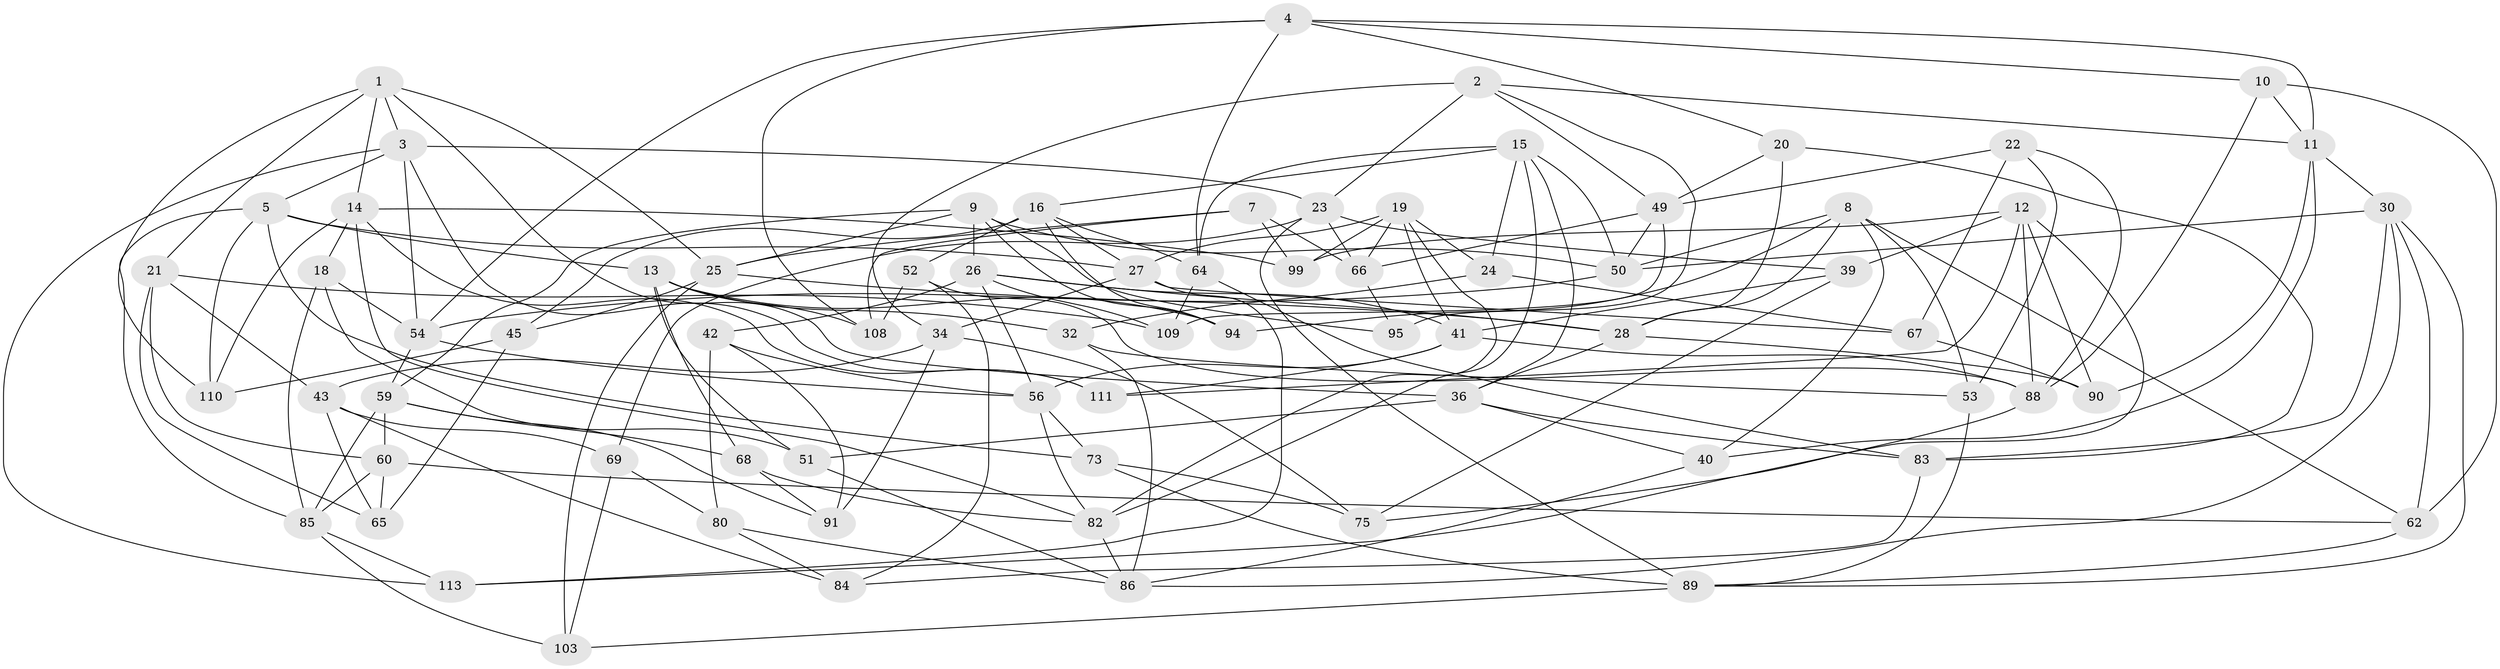 // original degree distribution, {4: 1.0}
// Generated by graph-tools (version 1.1) at 2025/11/02/27/25 16:11:48]
// undirected, 73 vertices, 181 edges
graph export_dot {
graph [start="1"]
  node [color=gray90,style=filled];
  1 [super="+63"];
  2 [super="+6"];
  3 [super="+81"];
  4 [super="+29"];
  5 [super="+55"];
  7;
  8 [super="+31"];
  9 [super="+57"];
  10;
  11 [super="+38"];
  12 [super="+17"];
  13 [super="+47"];
  14 [super="+98"];
  15 [super="+48"];
  16 [super="+33"];
  18;
  19 [super="+93"];
  20;
  21 [super="+37"];
  22;
  23 [super="+74"];
  24;
  25 [super="+77"];
  26 [super="+107"];
  27 [super="+44"];
  28 [super="+46"];
  30 [super="+35"];
  32;
  34 [super="+61"];
  36 [super="+79"];
  39;
  40;
  41 [super="+92"];
  42;
  43 [super="+101"];
  45;
  49 [super="+104"];
  50 [super="+58"];
  51;
  52;
  53;
  54 [super="+72"];
  56 [super="+76"];
  59 [super="+112"];
  60 [super="+70"];
  62 [super="+71"];
  64 [super="+78"];
  65;
  66 [super="+100"];
  67;
  68;
  69;
  73;
  75;
  80;
  82 [super="+97"];
  83 [super="+105"];
  84;
  85 [super="+106"];
  86 [super="+87"];
  88 [super="+96"];
  89 [super="+102"];
  90;
  91;
  94;
  95;
  99;
  103;
  108;
  109;
  110;
  111;
  113;
  1 -- 14;
  1 -- 110;
  1 -- 21;
  1 -- 3;
  1 -- 36;
  1 -- 25;
  2 -- 34 [weight=2];
  2 -- 95;
  2 -- 11;
  2 -- 23;
  2 -- 49;
  3 -- 113;
  3 -- 5;
  3 -- 54;
  3 -- 111;
  3 -- 23;
  4 -- 54;
  4 -- 20;
  4 -- 11;
  4 -- 64;
  4 -- 108;
  4 -- 10;
  5 -- 73;
  5 -- 85;
  5 -- 110;
  5 -- 13;
  5 -- 27;
  7 -- 108;
  7 -- 99;
  7 -- 66;
  7 -- 25;
  8 -- 40;
  8 -- 94;
  8 -- 28;
  8 -- 53;
  8 -- 62;
  8 -- 50;
  9 -- 94;
  9 -- 26;
  9 -- 59;
  9 -- 95;
  9 -- 50;
  9 -- 25;
  10 -- 88;
  10 -- 11;
  10 -- 62;
  11 -- 90;
  11 -- 30;
  11 -- 40;
  12 -- 90;
  12 -- 75;
  12 -- 88;
  12 -- 99;
  12 -- 39;
  12 -- 111;
  13 -- 108;
  13 -- 68;
  13 -- 51;
  13 -- 32;
  13 -- 94;
  14 -- 82;
  14 -- 111;
  14 -- 110;
  14 -- 18;
  14 -- 99;
  15 -- 50;
  15 -- 82;
  15 -- 24;
  15 -- 16;
  15 -- 36;
  15 -- 64;
  16 -- 64;
  16 -- 52;
  16 -- 45;
  16 -- 94;
  16 -- 27;
  18 -- 51;
  18 -- 85;
  18 -- 54;
  19 -- 99;
  19 -- 27;
  19 -- 82;
  19 -- 24;
  19 -- 41;
  19 -- 66;
  20 -- 28;
  20 -- 49;
  20 -- 83;
  21 -- 43 [weight=2];
  21 -- 65;
  21 -- 109;
  21 -- 60;
  22 -- 53;
  22 -- 67;
  22 -- 88;
  22 -- 49;
  23 -- 66;
  23 -- 89;
  23 -- 69;
  23 -- 39;
  24 -- 67;
  24 -- 32;
  25 -- 45;
  25 -- 103;
  25 -- 28;
  26 -- 56;
  26 -- 42;
  26 -- 28;
  26 -- 109;
  26 -- 41;
  27 -- 67;
  27 -- 34;
  27 -- 113;
  28 -- 90;
  28 -- 36;
  30 -- 62;
  30 -- 89;
  30 -- 50;
  30 -- 83;
  30 -- 86;
  32 -- 53;
  32 -- 86;
  34 -- 75;
  34 -- 91;
  34 -- 43;
  36 -- 40;
  36 -- 51;
  36 -- 83;
  39 -- 75;
  39 -- 41;
  40 -- 86;
  41 -- 111;
  41 -- 88;
  41 -- 56;
  42 -- 91;
  42 -- 56;
  42 -- 80;
  43 -- 65;
  43 -- 84;
  43 -- 69;
  45 -- 65;
  45 -- 110;
  49 -- 109;
  49 -- 66;
  49 -- 50;
  50 -- 54;
  51 -- 86;
  52 -- 84;
  52 -- 88;
  52 -- 108;
  53 -- 89;
  54 -- 56;
  54 -- 59;
  56 -- 82;
  56 -- 73;
  59 -- 91;
  59 -- 60;
  59 -- 85;
  59 -- 68;
  60 -- 62 [weight=2];
  60 -- 65;
  60 -- 85;
  62 -- 89;
  64 -- 83 [weight=2];
  64 -- 109;
  66 -- 95 [weight=2];
  67 -- 90;
  68 -- 91;
  68 -- 82;
  69 -- 80;
  69 -- 103;
  73 -- 75;
  73 -- 89;
  80 -- 84;
  80 -- 86;
  82 -- 86;
  83 -- 84;
  85 -- 113;
  85 -- 103;
  88 -- 113;
  89 -- 103;
}
